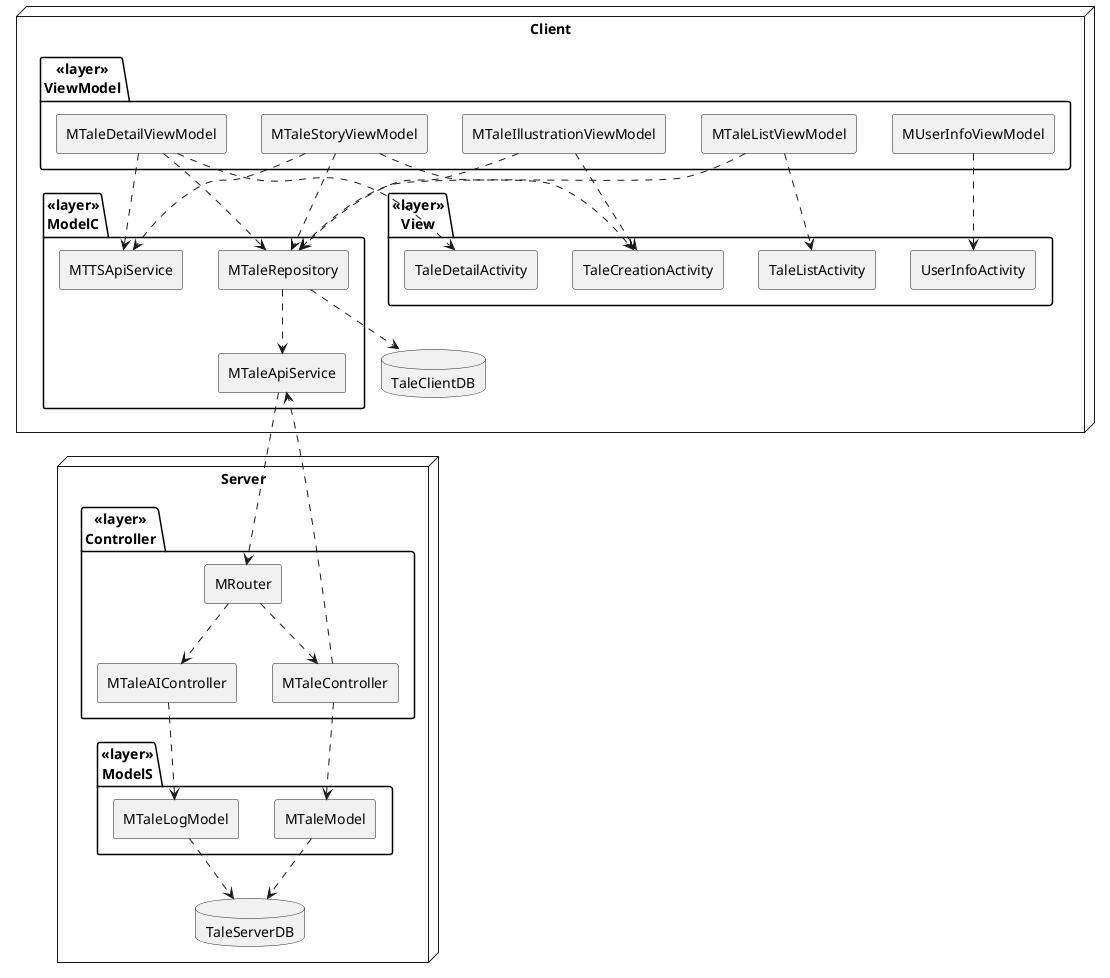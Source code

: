 @startuml lv2_module
skinparam componentStyle rectangle

node Client{
    package <<layer>>\nModelC {
        component MTaleRepository as TaleRepository
        component MTaleApiService as TaleApiService
        component MTTSApiService as TTSApiService
    }

    package <<layer>>\nViewModel {
        component MTaleListViewModel as TaleListViewModel
        component MTaleDetailViewModel as TaleDetailViewModel
        component MUserInfoViewModel as UserInfoViewModel
        component MTaleStoryViewModel as TaleStoryViewModel
        component MTaleIllustrationViewModel as TaleIllustrationViewModel
    }

    package <<layer>>\nView {
        component TaleListActivity
        component TaleDetailActivity
        component UserInfoActivity
        component TaleCreationActivity
    }

    database TaleClientDB
}



node Server {

    package <<layer>>\nController {
        component MRouter as Router
        component MTaleController as TaleController
        component MTaleAIController as TaleAIController
    }

    package <<layer>>\nModelS {
        component MTaleModel as TaleModel
        component MTaleLogModel as TaleLogModel
    }

    database TaleServerDB
}

Router ..> TaleController
TaleController ..> TaleModel
TaleModel ..> TaleServerDB

Router ..> TaleAIController
TaleAIController ..> TaleLogModel
TaleLogModel ..> TaleServerDB

TaleRepository ..> TaleClientDB
TaleRepository ..> TaleApiService
TaleDetailViewModel ..> TTSApiService

TaleListViewModel ..> TaleRepository
TaleDetailViewModel ..> TaleRepository

TaleListViewModel ..> TaleListActivity
TaleDetailViewModel ..> TaleDetailActivity

TaleStoryViewModel ..> TaleRepository
TaleStoryViewModel ..> TaleCreationActivity
TaleStoryViewModel ..> TTSApiService

TaleIllustrationViewModel ..> TaleRepository
TaleIllustrationViewModel ..> TaleCreationActivity

UserInfoViewModel ..> UserInfoActivity

TaleApiService ..> Router
TaleController ..> TaleApiService



@enduml